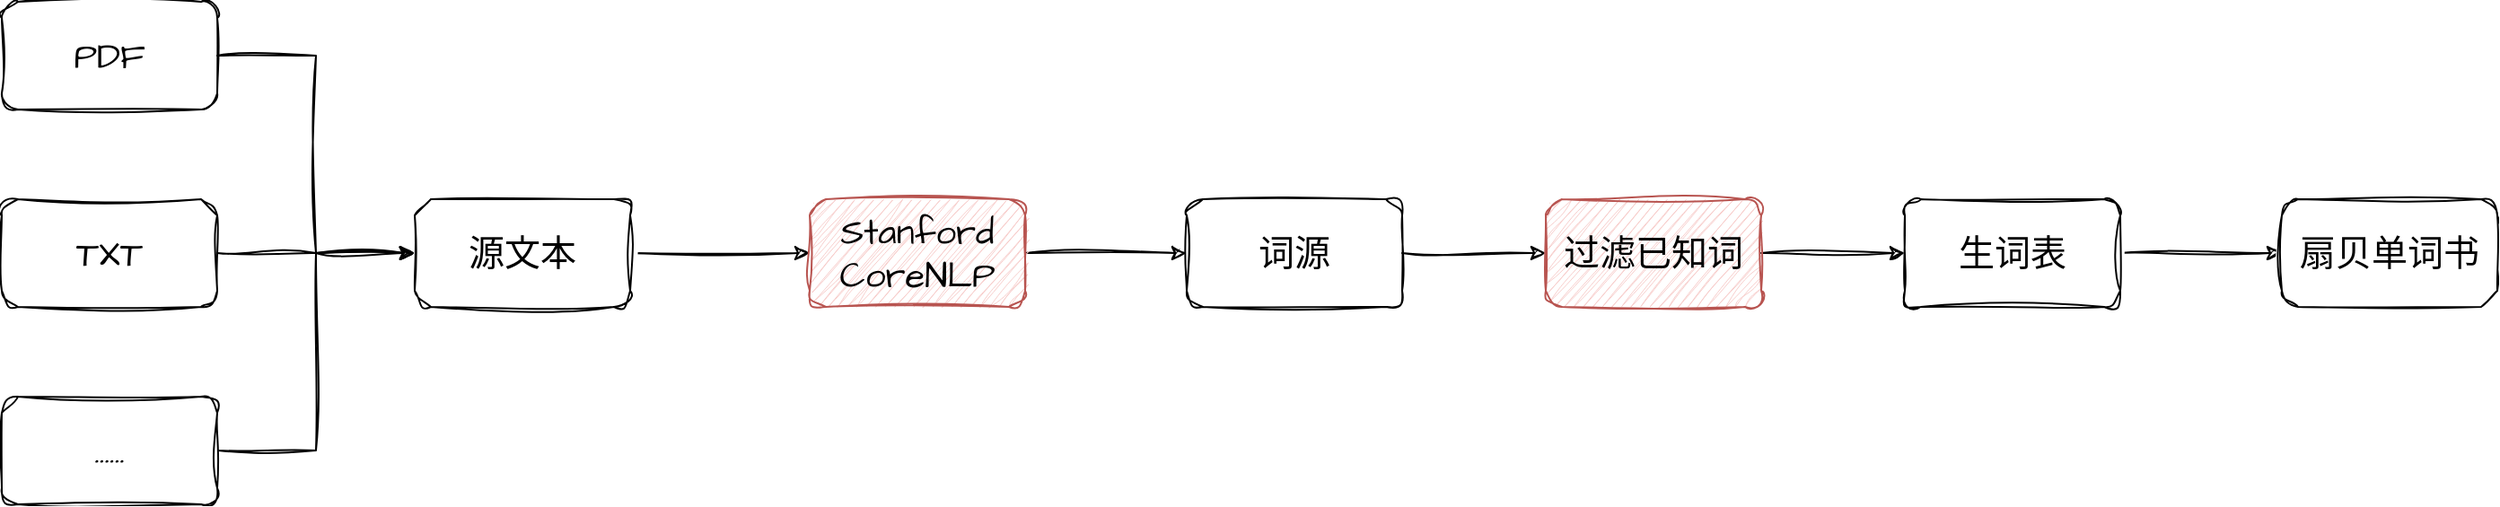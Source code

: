 <mxfile version="20.8.10" type="device"><diagram id="dPZfT2XS9RWGHPwkNBwz" name="第 1 页"><mxGraphModel dx="3714" dy="2351" grid="1" gridSize="10" guides="1" tooltips="1" connect="1" arrows="1" fold="1" page="1" pageScale="1" pageWidth="827" pageHeight="1169" math="0" shadow="0"><root><mxCell id="0"/><mxCell id="1" parent="0"/><mxCell id="ObSffK9GoiVMJVCfWqtl-13" value="" style="edgeStyle=orthogonalEdgeStyle;rounded=0;sketch=1;hachureGap=4;jiggle=2;curveFitting=1;orthogonalLoop=1;jettySize=auto;html=1;fontFamily=Architects Daughter;fontSource=https%3A%2F%2Ffonts.googleapis.com%2Fcss%3Ffamily%3DArchitects%2BDaughter;fontSize=16;" edge="1" parent="1" source="ObSffK9GoiVMJVCfWqtl-1" target="ObSffK9GoiVMJVCfWqtl-6"><mxGeometry relative="1" as="geometry"/></mxCell><mxCell id="ObSffK9GoiVMJVCfWqtl-1" value="源文本" style="rounded=1;whiteSpace=wrap;html=1;sketch=1;hachureGap=4;jiggle=2;curveFitting=1;fontFamily=Architects Daughter;fontSource=https%3A%2F%2Ffonts.googleapis.com%2Fcss%3Ffamily%3DArchitects%2BDaughter;fontSize=20;" vertex="1" parent="1"><mxGeometry x="-1100" y="-430" width="120" height="60" as="geometry"/></mxCell><mxCell id="ObSffK9GoiVMJVCfWqtl-10" style="edgeStyle=orthogonalEdgeStyle;rounded=0;sketch=1;hachureGap=4;jiggle=2;curveFitting=1;orthogonalLoop=1;jettySize=auto;html=1;entryX=0;entryY=0.5;entryDx=0;entryDy=0;fontFamily=Architects Daughter;fontSource=https%3A%2F%2Ffonts.googleapis.com%2Fcss%3Ffamily%3DArchitects%2BDaughter;fontSize=16;" edge="1" parent="1" source="ObSffK9GoiVMJVCfWqtl-2" target="ObSffK9GoiVMJVCfWqtl-1"><mxGeometry relative="1" as="geometry"/></mxCell><mxCell id="ObSffK9GoiVMJVCfWqtl-2" value="PDF" style="rounded=1;whiteSpace=wrap;html=1;sketch=1;hachureGap=4;jiggle=2;curveFitting=1;fontFamily=Architects Daughter;fontSource=https%3A%2F%2Ffonts.googleapis.com%2Fcss%3Ffamily%3DArchitects%2BDaughter;fontSize=20;" vertex="1" parent="1"><mxGeometry x="-1330" y="-540" width="120" height="60" as="geometry"/></mxCell><mxCell id="ObSffK9GoiVMJVCfWqtl-11" style="edgeStyle=orthogonalEdgeStyle;rounded=0;sketch=1;hachureGap=4;jiggle=2;curveFitting=1;orthogonalLoop=1;jettySize=auto;html=1;fontFamily=Architects Daughter;fontSource=https%3A%2F%2Ffonts.googleapis.com%2Fcss%3Ffamily%3DArchitects%2BDaughter;fontSize=16;" edge="1" parent="1" source="ObSffK9GoiVMJVCfWqtl-3"><mxGeometry relative="1" as="geometry"><mxPoint x="-1100" y="-400" as="targetPoint"/></mxGeometry></mxCell><mxCell id="ObSffK9GoiVMJVCfWqtl-3" value="TXT" style="rounded=1;whiteSpace=wrap;html=1;sketch=1;hachureGap=4;jiggle=2;curveFitting=1;fontFamily=Architects Daughter;fontSource=https%3A%2F%2Ffonts.googleapis.com%2Fcss%3Ffamily%3DArchitects%2BDaughter;fontSize=20;" vertex="1" parent="1"><mxGeometry x="-1330" y="-430" width="120" height="60" as="geometry"/></mxCell><mxCell id="ObSffK9GoiVMJVCfWqtl-12" style="edgeStyle=orthogonalEdgeStyle;rounded=0;sketch=1;hachureGap=4;jiggle=2;curveFitting=1;orthogonalLoop=1;jettySize=auto;html=1;entryX=0;entryY=0.5;entryDx=0;entryDy=0;fontFamily=Architects Daughter;fontSource=https%3A%2F%2Ffonts.googleapis.com%2Fcss%3Ffamily%3DArchitects%2BDaughter;fontSize=16;" edge="1" parent="1" source="ObSffK9GoiVMJVCfWqtl-4" target="ObSffK9GoiVMJVCfWqtl-1"><mxGeometry relative="1" as="geometry"/></mxCell><mxCell id="ObSffK9GoiVMJVCfWqtl-4" value="......" style="rounded=1;whiteSpace=wrap;html=1;sketch=1;hachureGap=4;jiggle=2;curveFitting=1;fontFamily=Architects Daughter;fontSource=https%3A%2F%2Ffonts.googleapis.com%2Fcss%3Ffamily%3DArchitects%2BDaughter;fontSize=20;" vertex="1" parent="1"><mxGeometry x="-1330" y="-320" width="120" height="60" as="geometry"/></mxCell><mxCell id="ObSffK9GoiVMJVCfWqtl-15" value="" style="edgeStyle=orthogonalEdgeStyle;rounded=0;sketch=1;hachureGap=4;jiggle=2;curveFitting=1;orthogonalLoop=1;jettySize=auto;html=1;fontFamily=Architects Daughter;fontSource=https%3A%2F%2Ffonts.googleapis.com%2Fcss%3Ffamily%3DArchitects%2BDaughter;fontSize=16;" edge="1" parent="1" source="ObSffK9GoiVMJVCfWqtl-5" target="ObSffK9GoiVMJVCfWqtl-7"><mxGeometry relative="1" as="geometry"/></mxCell><mxCell id="ObSffK9GoiVMJVCfWqtl-5" value="词源" style="rounded=1;whiteSpace=wrap;html=1;sketch=1;hachureGap=4;jiggle=2;curveFitting=1;fontFamily=Architects Daughter;fontSource=https%3A%2F%2Ffonts.googleapis.com%2Fcss%3Ffamily%3DArchitects%2BDaughter;fontSize=20;" vertex="1" parent="1"><mxGeometry x="-670" y="-430" width="120" height="60" as="geometry"/></mxCell><mxCell id="ObSffK9GoiVMJVCfWqtl-14" value="" style="edgeStyle=orthogonalEdgeStyle;rounded=0;sketch=1;hachureGap=4;jiggle=2;curveFitting=1;orthogonalLoop=1;jettySize=auto;html=1;fontFamily=Architects Daughter;fontSource=https%3A%2F%2Ffonts.googleapis.com%2Fcss%3Ffamily%3DArchitects%2BDaughter;fontSize=16;" edge="1" parent="1" source="ObSffK9GoiVMJVCfWqtl-6" target="ObSffK9GoiVMJVCfWqtl-5"><mxGeometry relative="1" as="geometry"/></mxCell><mxCell id="ObSffK9GoiVMJVCfWqtl-6" value="Stanford CoreNLP" style="rounded=1;whiteSpace=wrap;html=1;sketch=1;hachureGap=4;jiggle=2;curveFitting=1;fontFamily=Architects Daughter;fontSource=https%3A%2F%2Ffonts.googleapis.com%2Fcss%3Ffamily%3DArchitects%2BDaughter;fontSize=20;fillColor=#f8cecc;strokeColor=#b85450;" vertex="1" parent="1"><mxGeometry x="-880" y="-430" width="120" height="60" as="geometry"/></mxCell><mxCell id="ObSffK9GoiVMJVCfWqtl-16" value="" style="edgeStyle=orthogonalEdgeStyle;rounded=0;sketch=1;hachureGap=4;jiggle=2;curveFitting=1;orthogonalLoop=1;jettySize=auto;html=1;fontFamily=Architects Daughter;fontSource=https%3A%2F%2Ffonts.googleapis.com%2Fcss%3Ffamily%3DArchitects%2BDaughter;fontSize=16;" edge="1" parent="1" source="ObSffK9GoiVMJVCfWqtl-7" target="ObSffK9GoiVMJVCfWqtl-8"><mxGeometry relative="1" as="geometry"/></mxCell><mxCell id="ObSffK9GoiVMJVCfWqtl-7" value="过滤已知词" style="rounded=1;whiteSpace=wrap;html=1;sketch=1;hachureGap=4;jiggle=2;curveFitting=1;fontFamily=Architects Daughter;fontSource=https%3A%2F%2Ffonts.googleapis.com%2Fcss%3Ffamily%3DArchitects%2BDaughter;fontSize=20;fillColor=#f8cecc;strokeColor=#b85450;" vertex="1" parent="1"><mxGeometry x="-470" y="-430" width="120" height="60" as="geometry"/></mxCell><mxCell id="ObSffK9GoiVMJVCfWqtl-17" value="" style="edgeStyle=orthogonalEdgeStyle;rounded=0;sketch=1;hachureGap=4;jiggle=2;curveFitting=1;orthogonalLoop=1;jettySize=auto;html=1;fontFamily=Architects Daughter;fontSource=https%3A%2F%2Ffonts.googleapis.com%2Fcss%3Ffamily%3DArchitects%2BDaughter;fontSize=16;" edge="1" parent="1" source="ObSffK9GoiVMJVCfWqtl-8" target="ObSffK9GoiVMJVCfWqtl-9"><mxGeometry relative="1" as="geometry"/></mxCell><mxCell id="ObSffK9GoiVMJVCfWqtl-8" value="生词表" style="rounded=1;whiteSpace=wrap;html=1;sketch=1;hachureGap=4;jiggle=2;curveFitting=1;fontFamily=Architects Daughter;fontSource=https%3A%2F%2Ffonts.googleapis.com%2Fcss%3Ffamily%3DArchitects%2BDaughter;fontSize=20;" vertex="1" parent="1"><mxGeometry x="-270" y="-430" width="120" height="60" as="geometry"/></mxCell><mxCell id="ObSffK9GoiVMJVCfWqtl-9" value="扇贝单词书" style="rounded=1;whiteSpace=wrap;html=1;sketch=1;hachureGap=4;jiggle=2;curveFitting=1;fontFamily=Architects Daughter;fontSource=https%3A%2F%2Ffonts.googleapis.com%2Fcss%3Ffamily%3DArchitects%2BDaughter;fontSize=20;" vertex="1" parent="1"><mxGeometry x="-60" y="-430" width="120" height="60" as="geometry"/></mxCell></root></mxGraphModel></diagram></mxfile>